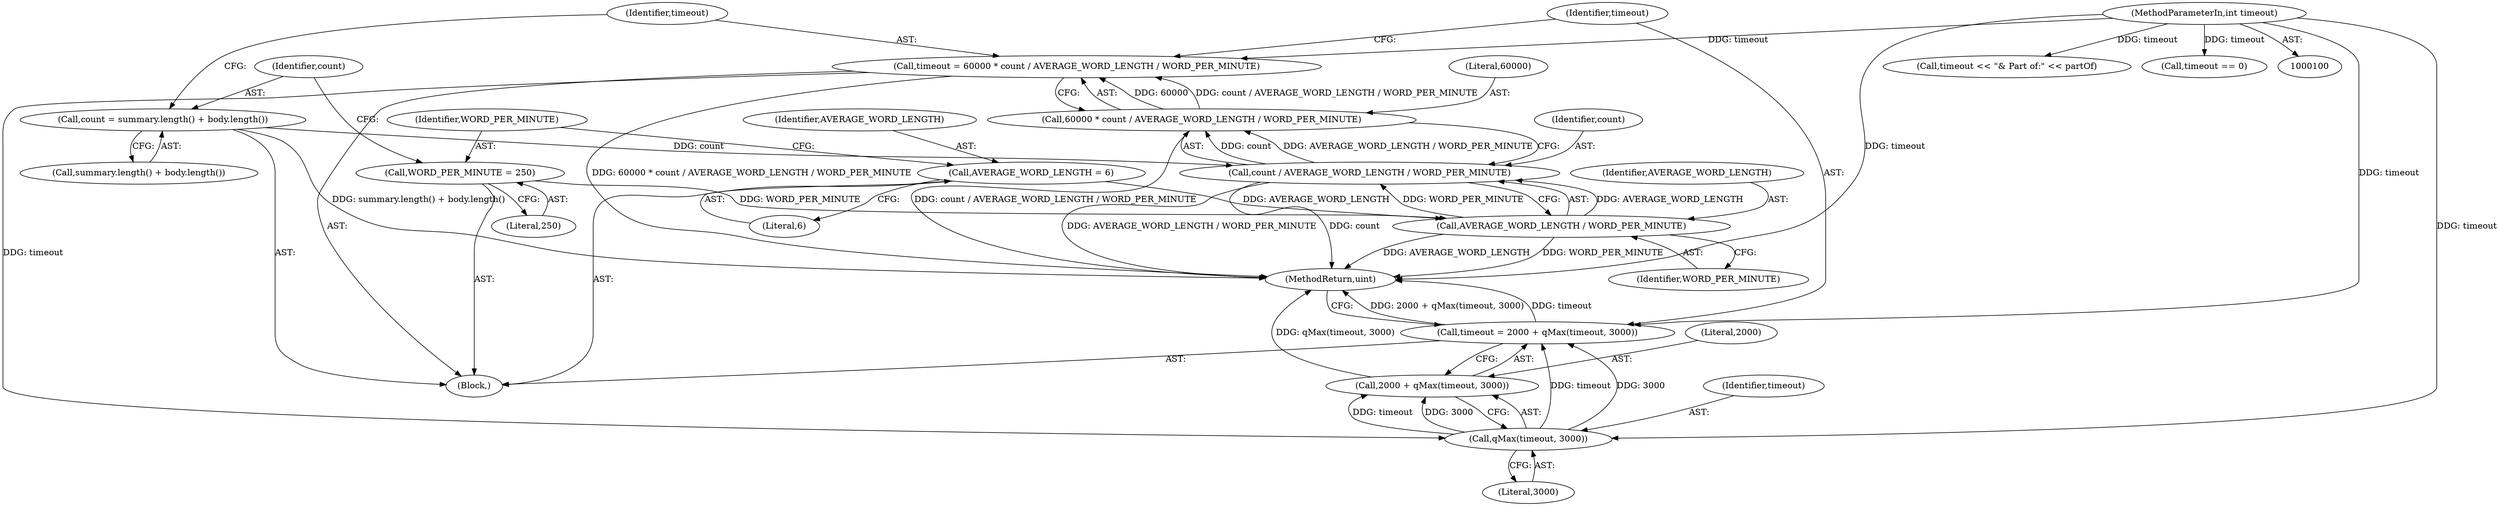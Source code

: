 digraph "1_kde_8164beac15ea34ec0d1564f0557fe3e742bdd938@integer" {
"1000263" [label="(Call,timeout = 60000 * count / AVERAGE_WORD_LENGTH / WORD_PER_MINUTE)"];
"1000265" [label="(Call,60000 * count / AVERAGE_WORD_LENGTH / WORD_PER_MINUTE)"];
"1000267" [label="(Call,count / AVERAGE_WORD_LENGTH / WORD_PER_MINUTE)"];
"1000258" [label="(Call,count = summary.length() + body.length())"];
"1000269" [label="(Call,AVERAGE_WORD_LENGTH / WORD_PER_MINUTE)"];
"1000250" [label="(Call,AVERAGE_WORD_LENGTH = 6)"];
"1000254" [label="(Call,WORD_PER_MINUTE = 250)"];
"1000108" [label="(MethodParameterIn,int timeout)"];
"1000276" [label="(Call,qMax(timeout, 3000))"];
"1000272" [label="(Call,timeout = 2000 + qMax(timeout, 3000))"];
"1000274" [label="(Call,2000 + qMax(timeout, 3000))"];
"1000255" [label="(Identifier,WORD_PER_MINUTE)"];
"1000258" [label="(Call,count = summary.length() + body.length())"];
"1000267" [label="(Call,count / AVERAGE_WORD_LENGTH / WORD_PER_MINUTE)"];
"1000254" [label="(Call,WORD_PER_MINUTE = 250)"];
"1000275" [label="(Literal,2000)"];
"1000265" [label="(Call,60000 * count / AVERAGE_WORD_LENGTH / WORD_PER_MINUTE)"];
"1000279" [label="(MethodReturn,uint)"];
"1000277" [label="(Identifier,timeout)"];
"1000252" [label="(Literal,6)"];
"1000264" [label="(Identifier,timeout)"];
"1000251" [label="(Identifier,AVERAGE_WORD_LENGTH)"];
"1000256" [label="(Literal,250)"];
"1000269" [label="(Call,AVERAGE_WORD_LENGTH / WORD_PER_MINUTE)"];
"1000250" [label="(Call,AVERAGE_WORD_LENGTH = 6)"];
"1000266" [label="(Literal,60000)"];
"1000272" [label="(Call,timeout = 2000 + qMax(timeout, 3000))"];
"1000108" [label="(MethodParameterIn,int timeout)"];
"1000259" [label="(Identifier,count)"];
"1000273" [label="(Identifier,timeout)"];
"1000260" [label="(Call,summary.length() + body.length())"];
"1000271" [label="(Identifier,WORD_PER_MINUTE)"];
"1000163" [label="(Call,timeout << \"& Part of:\" << partOf)"];
"1000109" [label="(Block,)"];
"1000268" [label="(Identifier,count)"];
"1000278" [label="(Literal,3000)"];
"1000246" [label="(Call,timeout == 0)"];
"1000270" [label="(Identifier,AVERAGE_WORD_LENGTH)"];
"1000276" [label="(Call,qMax(timeout, 3000))"];
"1000274" [label="(Call,2000 + qMax(timeout, 3000))"];
"1000263" [label="(Call,timeout = 60000 * count / AVERAGE_WORD_LENGTH / WORD_PER_MINUTE)"];
"1000263" -> "1000109"  [label="AST: "];
"1000263" -> "1000265"  [label="CFG: "];
"1000264" -> "1000263"  [label="AST: "];
"1000265" -> "1000263"  [label="AST: "];
"1000273" -> "1000263"  [label="CFG: "];
"1000263" -> "1000279"  [label="DDG: 60000 * count / AVERAGE_WORD_LENGTH / WORD_PER_MINUTE"];
"1000265" -> "1000263"  [label="DDG: 60000"];
"1000265" -> "1000263"  [label="DDG: count / AVERAGE_WORD_LENGTH / WORD_PER_MINUTE"];
"1000108" -> "1000263"  [label="DDG: timeout"];
"1000263" -> "1000276"  [label="DDG: timeout"];
"1000265" -> "1000267"  [label="CFG: "];
"1000266" -> "1000265"  [label="AST: "];
"1000267" -> "1000265"  [label="AST: "];
"1000265" -> "1000279"  [label="DDG: count / AVERAGE_WORD_LENGTH / WORD_PER_MINUTE"];
"1000267" -> "1000265"  [label="DDG: count"];
"1000267" -> "1000265"  [label="DDG: AVERAGE_WORD_LENGTH / WORD_PER_MINUTE"];
"1000267" -> "1000269"  [label="CFG: "];
"1000268" -> "1000267"  [label="AST: "];
"1000269" -> "1000267"  [label="AST: "];
"1000267" -> "1000279"  [label="DDG: AVERAGE_WORD_LENGTH / WORD_PER_MINUTE"];
"1000267" -> "1000279"  [label="DDG: count"];
"1000258" -> "1000267"  [label="DDG: count"];
"1000269" -> "1000267"  [label="DDG: AVERAGE_WORD_LENGTH"];
"1000269" -> "1000267"  [label="DDG: WORD_PER_MINUTE"];
"1000258" -> "1000109"  [label="AST: "];
"1000258" -> "1000260"  [label="CFG: "];
"1000259" -> "1000258"  [label="AST: "];
"1000260" -> "1000258"  [label="AST: "];
"1000264" -> "1000258"  [label="CFG: "];
"1000258" -> "1000279"  [label="DDG: summary.length() + body.length()"];
"1000269" -> "1000271"  [label="CFG: "];
"1000270" -> "1000269"  [label="AST: "];
"1000271" -> "1000269"  [label="AST: "];
"1000269" -> "1000279"  [label="DDG: AVERAGE_WORD_LENGTH"];
"1000269" -> "1000279"  [label="DDG: WORD_PER_MINUTE"];
"1000250" -> "1000269"  [label="DDG: AVERAGE_WORD_LENGTH"];
"1000254" -> "1000269"  [label="DDG: WORD_PER_MINUTE"];
"1000250" -> "1000109"  [label="AST: "];
"1000250" -> "1000252"  [label="CFG: "];
"1000251" -> "1000250"  [label="AST: "];
"1000252" -> "1000250"  [label="AST: "];
"1000255" -> "1000250"  [label="CFG: "];
"1000254" -> "1000109"  [label="AST: "];
"1000254" -> "1000256"  [label="CFG: "];
"1000255" -> "1000254"  [label="AST: "];
"1000256" -> "1000254"  [label="AST: "];
"1000259" -> "1000254"  [label="CFG: "];
"1000108" -> "1000100"  [label="AST: "];
"1000108" -> "1000279"  [label="DDG: timeout"];
"1000108" -> "1000163"  [label="DDG: timeout"];
"1000108" -> "1000246"  [label="DDG: timeout"];
"1000108" -> "1000272"  [label="DDG: timeout"];
"1000108" -> "1000276"  [label="DDG: timeout"];
"1000276" -> "1000274"  [label="AST: "];
"1000276" -> "1000278"  [label="CFG: "];
"1000277" -> "1000276"  [label="AST: "];
"1000278" -> "1000276"  [label="AST: "];
"1000274" -> "1000276"  [label="CFG: "];
"1000276" -> "1000272"  [label="DDG: timeout"];
"1000276" -> "1000272"  [label="DDG: 3000"];
"1000276" -> "1000274"  [label="DDG: timeout"];
"1000276" -> "1000274"  [label="DDG: 3000"];
"1000272" -> "1000109"  [label="AST: "];
"1000272" -> "1000274"  [label="CFG: "];
"1000273" -> "1000272"  [label="AST: "];
"1000274" -> "1000272"  [label="AST: "];
"1000279" -> "1000272"  [label="CFG: "];
"1000272" -> "1000279"  [label="DDG: 2000 + qMax(timeout, 3000)"];
"1000272" -> "1000279"  [label="DDG: timeout"];
"1000275" -> "1000274"  [label="AST: "];
"1000274" -> "1000279"  [label="DDG: qMax(timeout, 3000)"];
}
